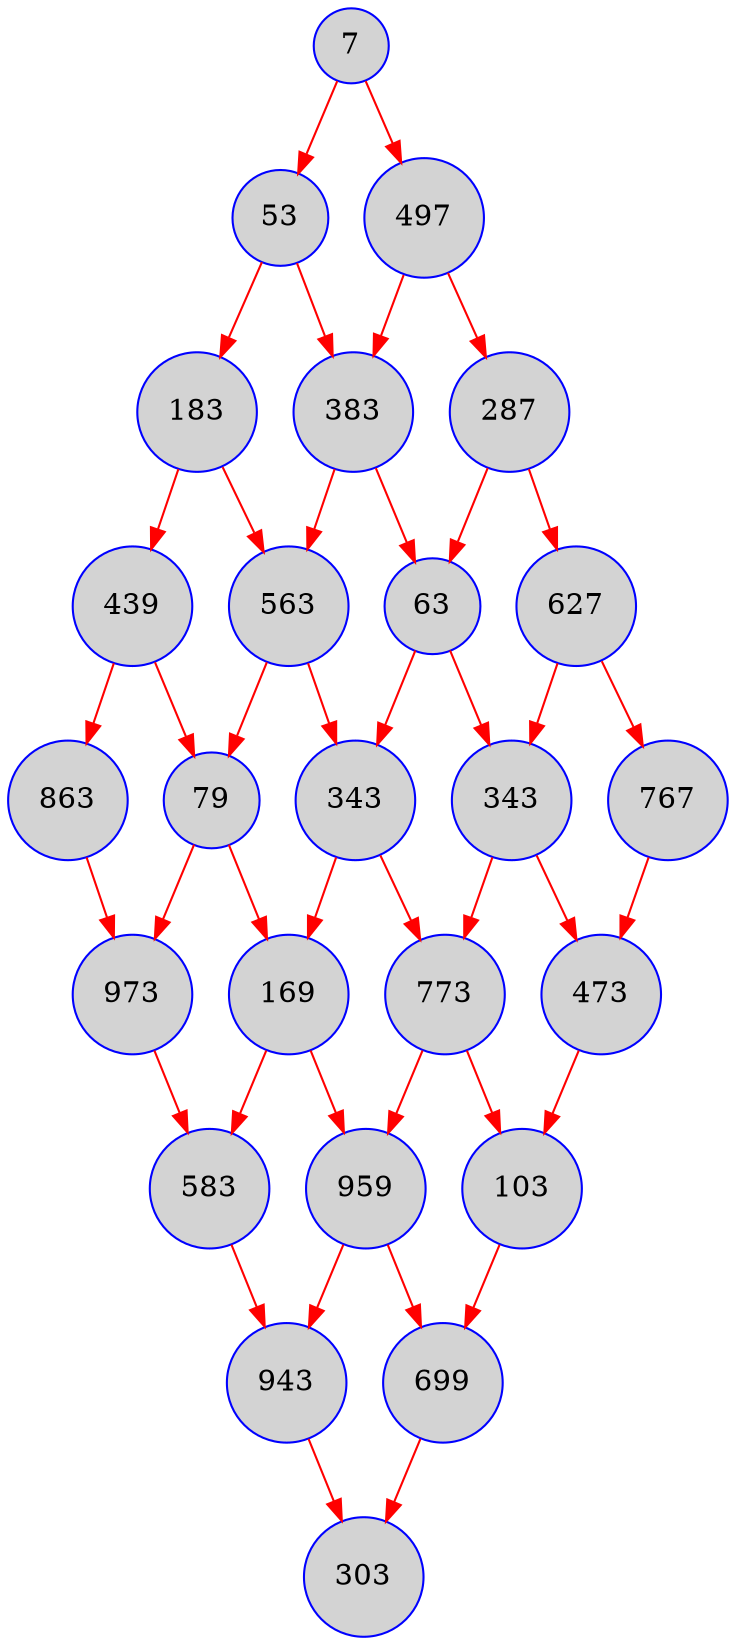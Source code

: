 digraph G {
    node [shape=circle, color=blue, style=filled, fillcolor=lightgray];
    edge [color=red];
    0 [label="7"];
    1 [label="53"];
    2 [label="183"];
    3 [label="439"];
    4 [label="863"];
    5 [label="497"];
    6 [label="383"];
    7 [label="563"];
    8 [label="79"];
    9 [label="973"];
    10 [label="287"];
    11 [label="63"];
    12 [label="343"];
    13 [label="169"];
    14 [label="583"];
    15 [label="627"];
    16 [label="343"];
    17 [label="773"];
    18 [label="959"];
    19 [label="943"];
    20 [label="767"];
    21 [label="473"];
    22 [label="103"];
    23 [label="699"];
    24 [label="303"];
    0 -> 1;
    0 -> 5;
    1 -> 2;
    1 -> 6;
    2 -> 3;
    2 -> 7;
    3 -> 4;
    3 -> 8;
    4 -> 9;
    5 -> 6;
    5 -> 10;
    6 -> 7;
    6 -> 11;
    7 -> 8;
    7 -> 12;
    8 -> 9;
    8 -> 13;
    9 -> 14;
    10 -> 11;
    10 -> 15;
    11 -> 12;
    11 -> 16;
    12 -> 13;
    12 -> 17;
    13 -> 14;
    13 -> 18;
    14 -> 19;
    15 -> 16;
    15 -> 20;
    16 -> 17;
    16 -> 21;
    17 -> 18;
    17 -> 22;
    18 -> 19;
    18 -> 23;
    19 -> 24;
    20 -> 21;
    21 -> 22;
    22 -> 23;
    23 -> 24;
}
